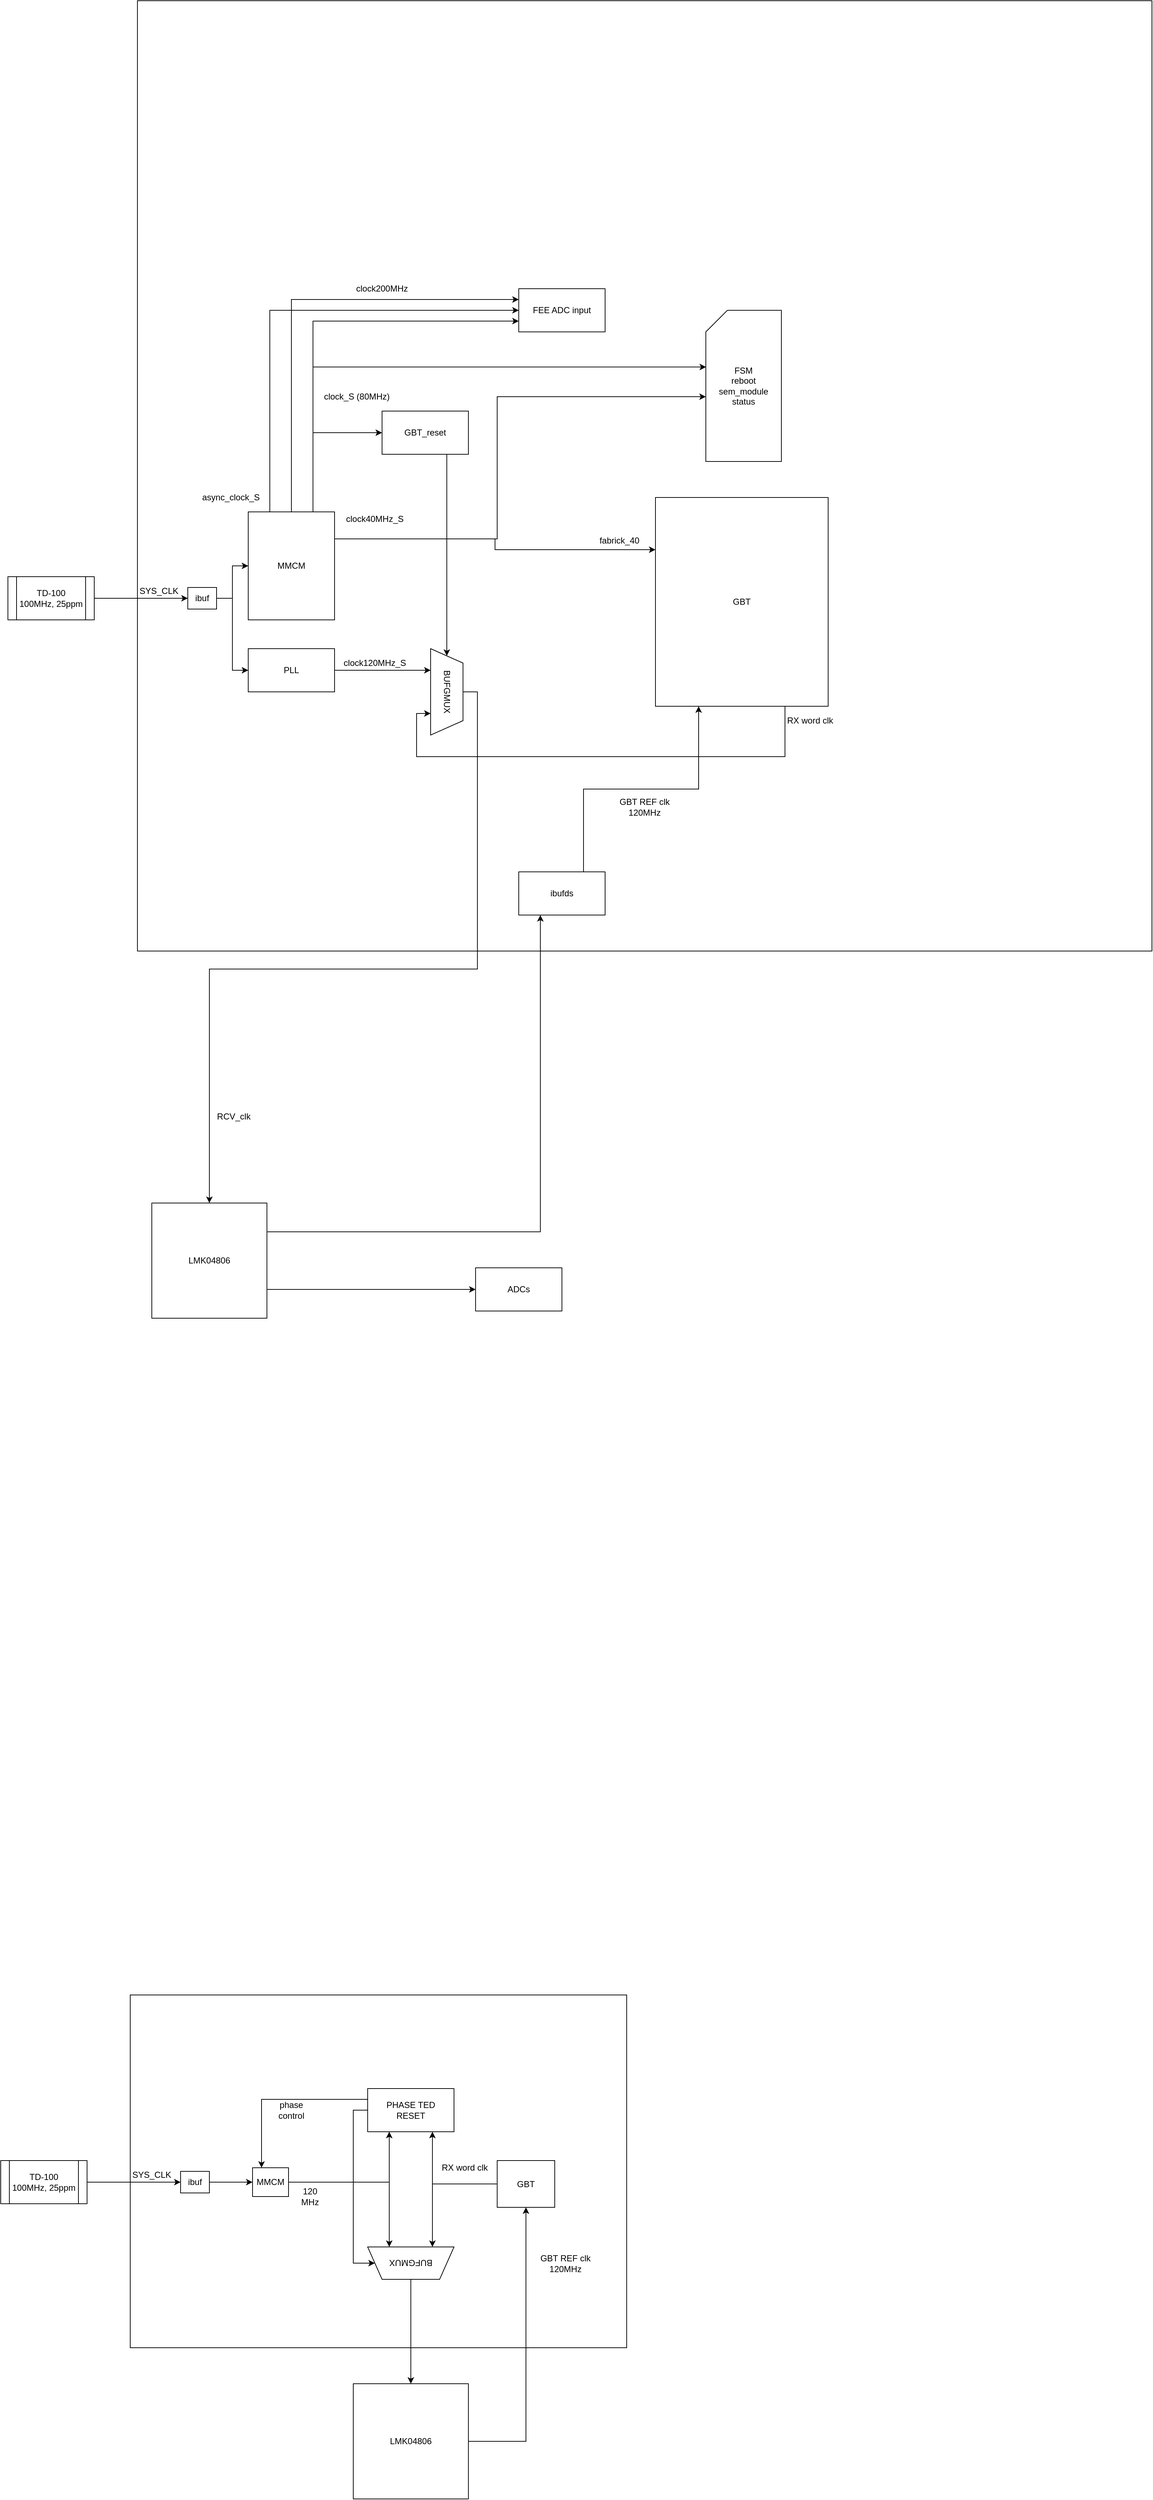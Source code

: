 <mxfile version="13.9.9" type="device"><diagram id="QLEc9ibFiH0E0qyrz_hu" name="Страница 1"><mxGraphModel dx="1341" dy="2031" grid="1" gridSize="10" guides="1" tooltips="1" connect="1" arrows="1" fold="1" page="1" pageScale="1" pageWidth="827" pageHeight="1169" math="0" shadow="0"><root><mxCell id="0"/><mxCell id="1" parent="0"/><mxCell id="8jIsOLEOxcmW34nxvotE-2" value="" style="rounded=0;whiteSpace=wrap;html=1;" vertex="1" parent="1"><mxGeometry x="200" y="-760" width="1410" height="1320" as="geometry"/></mxCell><mxCell id="8jIsOLEOxcmW34nxvotE-4" style="edgeStyle=orthogonalEdgeStyle;rounded=0;orthogonalLoop=1;jettySize=auto;html=1;exitX=1;exitY=0.5;exitDx=0;exitDy=0;entryX=0;entryY=0.5;entryDx=0;entryDy=0;" edge="1" parent="1" source="8jIsOLEOxcmW34nxvotE-1" target="8jIsOLEOxcmW34nxvotE-6"><mxGeometry relative="1" as="geometry"><mxPoint x="190" y="70" as="targetPoint"/></mxGeometry></mxCell><mxCell id="8jIsOLEOxcmW34nxvotE-1" value="TD-100&lt;br&gt;100MHz, 25ppm" style="shape=process;whiteSpace=wrap;html=1;backgroundOutline=1;" vertex="1" parent="1"><mxGeometry x="20" y="40" width="120" height="60" as="geometry"/></mxCell><mxCell id="8jIsOLEOxcmW34nxvotE-9" style="edgeStyle=orthogonalEdgeStyle;rounded=0;orthogonalLoop=1;jettySize=auto;html=1;exitX=1;exitY=0.5;exitDx=0;exitDy=0;entryX=0;entryY=0.5;entryDx=0;entryDy=0;" edge="1" parent="1" source="8jIsOLEOxcmW34nxvotE-6" target="8jIsOLEOxcmW34nxvotE-8"><mxGeometry relative="1" as="geometry"/></mxCell><mxCell id="8jIsOLEOxcmW34nxvotE-11" style="edgeStyle=orthogonalEdgeStyle;rounded=0;orthogonalLoop=1;jettySize=auto;html=1;exitX=1;exitY=0.5;exitDx=0;exitDy=0;entryX=0;entryY=0.5;entryDx=0;entryDy=0;" edge="1" parent="1" source="8jIsOLEOxcmW34nxvotE-6" target="8jIsOLEOxcmW34nxvotE-10"><mxGeometry relative="1" as="geometry"/></mxCell><mxCell id="8jIsOLEOxcmW34nxvotE-6" value="ibuf" style="rounded=0;whiteSpace=wrap;html=1;" vertex="1" parent="1"><mxGeometry x="270" y="55" width="40" height="30" as="geometry"/></mxCell><mxCell id="8jIsOLEOxcmW34nxvotE-7" value="SYS_CLK" style="text;html=1;strokeColor=none;fillColor=none;align=center;verticalAlign=middle;whiteSpace=wrap;rounded=0;" vertex="1" parent="1"><mxGeometry x="210" y="50" width="40" height="20" as="geometry"/></mxCell><mxCell id="8jIsOLEOxcmW34nxvotE-17" style="edgeStyle=orthogonalEdgeStyle;rounded=0;orthogonalLoop=1;jettySize=auto;html=1;exitX=1;exitY=0.25;exitDx=0;exitDy=0;entryX=0;entryY=0.25;entryDx=0;entryDy=0;" edge="1" parent="1" source="8jIsOLEOxcmW34nxvotE-8" target="8jIsOLEOxcmW34nxvotE-16"><mxGeometry relative="1" as="geometry"/></mxCell><mxCell id="8jIsOLEOxcmW34nxvotE-24" style="edgeStyle=orthogonalEdgeStyle;rounded=0;orthogonalLoop=1;jettySize=auto;html=1;exitX=1;exitY=0.25;exitDx=0;exitDy=0;entryX=0;entryY=0;entryDx=0;entryDy=120;entryPerimeter=0;" edge="1" parent="1" source="8jIsOLEOxcmW34nxvotE-8" target="8jIsOLEOxcmW34nxvotE-19"><mxGeometry relative="1" as="geometry"><Array as="points"><mxPoint x="700" y="-13"/><mxPoint x="700" y="-210"/></Array></mxGeometry></mxCell><mxCell id="8jIsOLEOxcmW34nxvotE-25" style="edgeStyle=orthogonalEdgeStyle;rounded=0;orthogonalLoop=1;jettySize=auto;html=1;exitX=0.75;exitY=0;exitDx=0;exitDy=0;entryX=0.003;entryY=0.375;entryDx=0;entryDy=0;entryPerimeter=0;" edge="1" parent="1" source="8jIsOLEOxcmW34nxvotE-8" target="8jIsOLEOxcmW34nxvotE-19"><mxGeometry relative="1" as="geometry"/></mxCell><mxCell id="8jIsOLEOxcmW34nxvotE-27" style="edgeStyle=orthogonalEdgeStyle;rounded=0;orthogonalLoop=1;jettySize=auto;html=1;exitX=0.75;exitY=0;exitDx=0;exitDy=0;entryX=0;entryY=0.5;entryDx=0;entryDy=0;" edge="1" parent="1" source="8jIsOLEOxcmW34nxvotE-8" target="8jIsOLEOxcmW34nxvotE-26"><mxGeometry relative="1" as="geometry"/></mxCell><mxCell id="8jIsOLEOxcmW34nxvotE-31" style="edgeStyle=orthogonalEdgeStyle;rounded=0;orthogonalLoop=1;jettySize=auto;html=1;exitX=0.75;exitY=0;exitDx=0;exitDy=0;entryX=0;entryY=0.75;entryDx=0;entryDy=0;" edge="1" parent="1" source="8jIsOLEOxcmW34nxvotE-8" target="8jIsOLEOxcmW34nxvotE-30"><mxGeometry relative="1" as="geometry"/></mxCell><mxCell id="8jIsOLEOxcmW34nxvotE-32" style="edgeStyle=orthogonalEdgeStyle;rounded=0;orthogonalLoop=1;jettySize=auto;html=1;exitX=0.5;exitY=0;exitDx=0;exitDy=0;entryX=0;entryY=0.25;entryDx=0;entryDy=0;" edge="1" parent="1" source="8jIsOLEOxcmW34nxvotE-8" target="8jIsOLEOxcmW34nxvotE-30"><mxGeometry relative="1" as="geometry"/></mxCell><mxCell id="8jIsOLEOxcmW34nxvotE-34" style="edgeStyle=orthogonalEdgeStyle;rounded=0;orthogonalLoop=1;jettySize=auto;html=1;exitX=0.25;exitY=0;exitDx=0;exitDy=0;entryX=0;entryY=0.5;entryDx=0;entryDy=0;" edge="1" parent="1" source="8jIsOLEOxcmW34nxvotE-8" target="8jIsOLEOxcmW34nxvotE-30"><mxGeometry relative="1" as="geometry"/></mxCell><mxCell id="8jIsOLEOxcmW34nxvotE-8" value="MMCM" style="rounded=0;whiteSpace=wrap;html=1;" vertex="1" parent="1"><mxGeometry x="354" y="-50" width="120" height="150" as="geometry"/></mxCell><mxCell id="8jIsOLEOxcmW34nxvotE-13" style="edgeStyle=orthogonalEdgeStyle;rounded=0;orthogonalLoop=1;jettySize=auto;html=1;exitX=1;exitY=0.5;exitDx=0;exitDy=0;entryX=0.25;entryY=1;entryDx=0;entryDy=0;" edge="1" parent="1" source="8jIsOLEOxcmW34nxvotE-10" target="8jIsOLEOxcmW34nxvotE-12"><mxGeometry relative="1" as="geometry"/></mxCell><mxCell id="8jIsOLEOxcmW34nxvotE-10" value="PLL" style="rounded=0;whiteSpace=wrap;html=1;" vertex="1" parent="1"><mxGeometry x="354" y="140" width="120" height="60" as="geometry"/></mxCell><mxCell id="8jIsOLEOxcmW34nxvotE-37" style="edgeStyle=orthogonalEdgeStyle;rounded=0;orthogonalLoop=1;jettySize=auto;html=1;exitX=0.5;exitY=0;exitDx=0;exitDy=0;entryX=0.5;entryY=0;entryDx=0;entryDy=0;" edge="1" parent="1" source="8jIsOLEOxcmW34nxvotE-12" target="8jIsOLEOxcmW34nxvotE-36"><mxGeometry relative="1" as="geometry"/></mxCell><mxCell id="8jIsOLEOxcmW34nxvotE-12" value="BUFGMUX" style="shape=trapezoid;perimeter=trapezoidPerimeter;whiteSpace=wrap;html=1;fixedSize=1;rotation=90;" vertex="1" parent="1"><mxGeometry x="570" y="177.5" width="120" height="45" as="geometry"/></mxCell><mxCell id="8jIsOLEOxcmW34nxvotE-14" value="clock120MHz_S" style="text;html=1;strokeColor=none;fillColor=none;align=center;verticalAlign=middle;whiteSpace=wrap;rounded=0;" vertex="1" parent="1"><mxGeometry x="510" y="150" width="40" height="20" as="geometry"/></mxCell><mxCell id="8jIsOLEOxcmW34nxvotE-48" style="edgeStyle=orthogonalEdgeStyle;rounded=0;orthogonalLoop=1;jettySize=auto;html=1;exitX=0.75;exitY=1;exitDx=0;exitDy=0;entryX=0.75;entryY=1;entryDx=0;entryDy=0;" edge="1" parent="1" source="8jIsOLEOxcmW34nxvotE-16" target="8jIsOLEOxcmW34nxvotE-12"><mxGeometry relative="1" as="geometry"><Array as="points"><mxPoint x="1100" y="290"/><mxPoint x="588" y="290"/><mxPoint x="588" y="230"/></Array></mxGeometry></mxCell><mxCell id="8jIsOLEOxcmW34nxvotE-16" value="GBT" style="rounded=0;whiteSpace=wrap;html=1;" vertex="1" parent="1"><mxGeometry x="920" y="-70" width="240" height="290" as="geometry"/></mxCell><mxCell id="8jIsOLEOxcmW34nxvotE-18" value="fabrick_40" style="text;html=1;strokeColor=none;fillColor=none;align=center;verticalAlign=middle;whiteSpace=wrap;rounded=0;" vertex="1" parent="1"><mxGeometry x="850" y="-20" width="40" height="20" as="geometry"/></mxCell><mxCell id="8jIsOLEOxcmW34nxvotE-19" value="FSM&lt;br&gt;reboot&lt;br&gt;sem_module&lt;br&gt;status" style="shape=card;whiteSpace=wrap;html=1;" vertex="1" parent="1"><mxGeometry x="990" y="-330" width="105" height="210" as="geometry"/></mxCell><mxCell id="8jIsOLEOxcmW34nxvotE-21" value="clock40MHz_S" style="text;html=1;strokeColor=none;fillColor=none;align=center;verticalAlign=middle;whiteSpace=wrap;rounded=0;" vertex="1" parent="1"><mxGeometry x="490" y="-50" width="80" height="20" as="geometry"/></mxCell><mxCell id="8jIsOLEOxcmW34nxvotE-29" style="edgeStyle=orthogonalEdgeStyle;rounded=0;orthogonalLoop=1;jettySize=auto;html=1;exitX=0.75;exitY=1;exitDx=0;exitDy=0;entryX=0;entryY=0.5;entryDx=0;entryDy=0;" edge="1" parent="1" source="8jIsOLEOxcmW34nxvotE-26" target="8jIsOLEOxcmW34nxvotE-12"><mxGeometry relative="1" as="geometry"/></mxCell><mxCell id="8jIsOLEOxcmW34nxvotE-26" value="GBT_reset" style="rounded=0;whiteSpace=wrap;html=1;" vertex="1" parent="1"><mxGeometry x="540" y="-190" width="120" height="60" as="geometry"/></mxCell><mxCell id="8jIsOLEOxcmW34nxvotE-28" value="clock_S (80MHz)" style="text;html=1;strokeColor=none;fillColor=none;align=center;verticalAlign=middle;whiteSpace=wrap;rounded=0;" vertex="1" parent="1"><mxGeometry x="450" y="-220" width="110" height="20" as="geometry"/></mxCell><mxCell id="8jIsOLEOxcmW34nxvotE-30" value="FEE ADC input" style="rounded=0;whiteSpace=wrap;html=1;" vertex="1" parent="1"><mxGeometry x="730" y="-360" width="120" height="60" as="geometry"/></mxCell><mxCell id="8jIsOLEOxcmW34nxvotE-33" value="clock200MHz" style="text;html=1;strokeColor=none;fillColor=none;align=center;verticalAlign=middle;whiteSpace=wrap;rounded=0;" vertex="1" parent="1"><mxGeometry x="520" y="-370" width="40" height="20" as="geometry"/></mxCell><mxCell id="8jIsOLEOxcmW34nxvotE-35" value="async_clock_S" style="text;html=1;strokeColor=none;fillColor=none;align=center;verticalAlign=middle;whiteSpace=wrap;rounded=0;" vertex="1" parent="1"><mxGeometry x="310" y="-80" width="40" height="20" as="geometry"/></mxCell><mxCell id="8jIsOLEOxcmW34nxvotE-42" style="edgeStyle=orthogonalEdgeStyle;rounded=0;orthogonalLoop=1;jettySize=auto;html=1;exitX=1;exitY=0.75;exitDx=0;exitDy=0;entryX=0;entryY=0.5;entryDx=0;entryDy=0;" edge="1" parent="1" source="8jIsOLEOxcmW34nxvotE-36" target="8jIsOLEOxcmW34nxvotE-41"><mxGeometry relative="1" as="geometry"/></mxCell><mxCell id="8jIsOLEOxcmW34nxvotE-45" style="edgeStyle=orthogonalEdgeStyle;rounded=0;orthogonalLoop=1;jettySize=auto;html=1;exitX=1;exitY=0.25;exitDx=0;exitDy=0;entryX=0.25;entryY=1;entryDx=0;entryDy=0;" edge="1" parent="1" source="8jIsOLEOxcmW34nxvotE-36" target="8jIsOLEOxcmW34nxvotE-44"><mxGeometry relative="1" as="geometry"/></mxCell><mxCell id="8jIsOLEOxcmW34nxvotE-36" value="LMK04806" style="whiteSpace=wrap;html=1;aspect=fixed;" vertex="1" parent="1"><mxGeometry x="220" y="910" width="160" height="160" as="geometry"/></mxCell><mxCell id="8jIsOLEOxcmW34nxvotE-38" value="RCV_clk" style="text;html=1;strokeColor=none;fillColor=none;align=center;verticalAlign=middle;whiteSpace=wrap;rounded=0;" vertex="1" parent="1"><mxGeometry x="314" y="780" width="40" height="20" as="geometry"/></mxCell><mxCell id="8jIsOLEOxcmW34nxvotE-41" value="ADCs" style="rounded=0;whiteSpace=wrap;html=1;" vertex="1" parent="1"><mxGeometry x="670" y="1000" width="120" height="60" as="geometry"/></mxCell><mxCell id="8jIsOLEOxcmW34nxvotE-46" style="edgeStyle=orthogonalEdgeStyle;rounded=0;orthogonalLoop=1;jettySize=auto;html=1;exitX=0.75;exitY=0;exitDx=0;exitDy=0;entryX=0.25;entryY=1;entryDx=0;entryDy=0;" edge="1" parent="1" source="8jIsOLEOxcmW34nxvotE-44" target="8jIsOLEOxcmW34nxvotE-16"><mxGeometry relative="1" as="geometry"/></mxCell><mxCell id="8jIsOLEOxcmW34nxvotE-44" value="ibufds" style="rounded=0;whiteSpace=wrap;html=1;" vertex="1" parent="1"><mxGeometry x="730" y="450" width="120" height="60" as="geometry"/></mxCell><mxCell id="8jIsOLEOxcmW34nxvotE-47" value="GBT REF clk 120MHz" style="text;html=1;strokeColor=none;fillColor=none;align=center;verticalAlign=middle;whiteSpace=wrap;rounded=0;" vertex="1" parent="1"><mxGeometry x="850" y="350" width="110" height="20" as="geometry"/></mxCell><mxCell id="8jIsOLEOxcmW34nxvotE-49" value="RX word clk" style="text;html=1;strokeColor=none;fillColor=none;align=center;verticalAlign=middle;whiteSpace=wrap;rounded=0;" vertex="1" parent="1"><mxGeometry x="1100" y="230" width="70" height="20" as="geometry"/></mxCell><mxCell id="8jIsOLEOxcmW34nxvotE-50" value="" style="rounded=0;whiteSpace=wrap;html=1;" vertex="1" parent="1"><mxGeometry x="190" y="2010" width="690" height="490" as="geometry"/></mxCell><mxCell id="8jIsOLEOxcmW34nxvotE-51" style="edgeStyle=orthogonalEdgeStyle;rounded=0;orthogonalLoop=1;jettySize=auto;html=1;exitX=1;exitY=0.5;exitDx=0;exitDy=0;entryX=0;entryY=0.5;entryDx=0;entryDy=0;" edge="1" parent="1" source="8jIsOLEOxcmW34nxvotE-52" target="8jIsOLEOxcmW34nxvotE-55"><mxGeometry relative="1" as="geometry"><mxPoint x="180" y="2270" as="targetPoint"/></mxGeometry></mxCell><mxCell id="8jIsOLEOxcmW34nxvotE-52" value="TD-100&lt;br&gt;100MHz, 25ppm" style="shape=process;whiteSpace=wrap;html=1;backgroundOutline=1;" vertex="1" parent="1"><mxGeometry x="10" y="2240" width="120" height="60" as="geometry"/></mxCell><mxCell id="8jIsOLEOxcmW34nxvotE-53" style="edgeStyle=orthogonalEdgeStyle;rounded=0;orthogonalLoop=1;jettySize=auto;html=1;exitX=1;exitY=0.5;exitDx=0;exitDy=0;entryX=0;entryY=0.5;entryDx=0;entryDy=0;" edge="1" parent="1" source="8jIsOLEOxcmW34nxvotE-55" target="8jIsOLEOxcmW34nxvotE-64"><mxGeometry relative="1" as="geometry"/></mxCell><mxCell id="8jIsOLEOxcmW34nxvotE-55" value="ibuf" style="rounded=0;whiteSpace=wrap;html=1;" vertex="1" parent="1"><mxGeometry x="260" y="2255" width="40" height="30" as="geometry"/></mxCell><mxCell id="8jIsOLEOxcmW34nxvotE-56" value="SYS_CLK" style="text;html=1;strokeColor=none;fillColor=none;align=center;verticalAlign=middle;whiteSpace=wrap;rounded=0;" vertex="1" parent="1"><mxGeometry x="200" y="2250" width="40" height="20" as="geometry"/></mxCell><mxCell id="8jIsOLEOxcmW34nxvotE-94" style="edgeStyle=orthogonalEdgeStyle;rounded=0;orthogonalLoop=1;jettySize=auto;html=1;exitX=1;exitY=0.5;exitDx=0;exitDy=0;entryX=0.75;entryY=1;entryDx=0;entryDy=0;" edge="1" parent="1" source="8jIsOLEOxcmW34nxvotE-64" target="8jIsOLEOxcmW34nxvotE-68"><mxGeometry relative="1" as="geometry"/></mxCell><mxCell id="8jIsOLEOxcmW34nxvotE-97" style="edgeStyle=orthogonalEdgeStyle;rounded=0;orthogonalLoop=1;jettySize=auto;html=1;exitX=1;exitY=0.5;exitDx=0;exitDy=0;entryX=0.25;entryY=1;entryDx=0;entryDy=0;" edge="1" parent="1" source="8jIsOLEOxcmW34nxvotE-64" target="8jIsOLEOxcmW34nxvotE-96"><mxGeometry relative="1" as="geometry"/></mxCell><mxCell id="8jIsOLEOxcmW34nxvotE-64" value="MMCM" style="rounded=0;whiteSpace=wrap;html=1;" vertex="1" parent="1"><mxGeometry x="360" y="2250" width="50" height="40" as="geometry"/></mxCell><mxCell id="8jIsOLEOxcmW34nxvotE-67" style="edgeStyle=orthogonalEdgeStyle;rounded=0;orthogonalLoop=1;jettySize=auto;html=1;exitX=0.5;exitY=0;exitDx=0;exitDy=0;entryX=0.5;entryY=0;entryDx=0;entryDy=0;" edge="1" parent="1" source="8jIsOLEOxcmW34nxvotE-68" target="8jIsOLEOxcmW34nxvotE-83"><mxGeometry relative="1" as="geometry"/></mxCell><mxCell id="8jIsOLEOxcmW34nxvotE-68" value="BUFGMUX" style="shape=trapezoid;perimeter=trapezoidPerimeter;whiteSpace=wrap;html=1;fixedSize=1;rotation=-180;" vertex="1" parent="1"><mxGeometry x="520" y="2360" width="120" height="45" as="geometry"/></mxCell><mxCell id="8jIsOLEOxcmW34nxvotE-95" style="edgeStyle=orthogonalEdgeStyle;rounded=0;orthogonalLoop=1;jettySize=auto;html=1;exitX=0;exitY=0.5;exitDx=0;exitDy=0;entryX=0.25;entryY=1;entryDx=0;entryDy=0;" edge="1" parent="1" source="8jIsOLEOxcmW34nxvotE-71" target="8jIsOLEOxcmW34nxvotE-68"><mxGeometry relative="1" as="geometry"/></mxCell><mxCell id="8jIsOLEOxcmW34nxvotE-98" style="edgeStyle=orthogonalEdgeStyle;rounded=0;orthogonalLoop=1;jettySize=auto;html=1;exitX=0;exitY=0.5;exitDx=0;exitDy=0;entryX=0.75;entryY=1;entryDx=0;entryDy=0;" edge="1" parent="1" source="8jIsOLEOxcmW34nxvotE-71" target="8jIsOLEOxcmW34nxvotE-96"><mxGeometry relative="1" as="geometry"/></mxCell><mxCell id="8jIsOLEOxcmW34nxvotE-71" value="GBT" style="rounded=0;whiteSpace=wrap;html=1;" vertex="1" parent="1"><mxGeometry x="700" y="2240" width="80" height="65" as="geometry"/></mxCell><mxCell id="8jIsOLEOxcmW34nxvotE-91" style="edgeStyle=orthogonalEdgeStyle;rounded=0;orthogonalLoop=1;jettySize=auto;html=1;exitX=1;exitY=0.5;exitDx=0;exitDy=0;" edge="1" parent="1" source="8jIsOLEOxcmW34nxvotE-83" target="8jIsOLEOxcmW34nxvotE-71"><mxGeometry relative="1" as="geometry"/></mxCell><mxCell id="8jIsOLEOxcmW34nxvotE-83" value="LMK04806" style="whiteSpace=wrap;html=1;aspect=fixed;" vertex="1" parent="1"><mxGeometry x="500" y="2550" width="160" height="160" as="geometry"/></mxCell><mxCell id="8jIsOLEOxcmW34nxvotE-88" value="GBT REF clk 120MHz" style="text;html=1;strokeColor=none;fillColor=none;align=center;verticalAlign=middle;whiteSpace=wrap;rounded=0;" vertex="1" parent="1"><mxGeometry x="740" y="2372.5" width="110" height="20" as="geometry"/></mxCell><mxCell id="8jIsOLEOxcmW34nxvotE-89" value="RX word clk" style="text;html=1;strokeColor=none;fillColor=none;align=center;verticalAlign=middle;whiteSpace=wrap;rounded=0;" vertex="1" parent="1"><mxGeometry x="620" y="2240" width="70" height="20" as="geometry"/></mxCell><mxCell id="8jIsOLEOxcmW34nxvotE-99" style="edgeStyle=orthogonalEdgeStyle;rounded=0;orthogonalLoop=1;jettySize=auto;html=1;exitX=0;exitY=0.5;exitDx=0;exitDy=0;entryX=1;entryY=0.5;entryDx=0;entryDy=0;" edge="1" parent="1" source="8jIsOLEOxcmW34nxvotE-96" target="8jIsOLEOxcmW34nxvotE-68"><mxGeometry relative="1" as="geometry"><Array as="points"><mxPoint x="500" y="2170"/><mxPoint x="500" y="2383"/></Array></mxGeometry></mxCell><mxCell id="8jIsOLEOxcmW34nxvotE-100" style="edgeStyle=orthogonalEdgeStyle;rounded=0;orthogonalLoop=1;jettySize=auto;html=1;exitX=0;exitY=0.25;exitDx=0;exitDy=0;entryX=0.25;entryY=0;entryDx=0;entryDy=0;" edge="1" parent="1" source="8jIsOLEOxcmW34nxvotE-96" target="8jIsOLEOxcmW34nxvotE-64"><mxGeometry relative="1" as="geometry"/></mxCell><mxCell id="8jIsOLEOxcmW34nxvotE-96" value="PHASE TED&lt;br&gt;RESET" style="rounded=0;whiteSpace=wrap;html=1;" vertex="1" parent="1"><mxGeometry x="520" y="2140" width="120" height="60" as="geometry"/></mxCell><mxCell id="8jIsOLEOxcmW34nxvotE-101" value="phase control" style="text;html=1;strokeColor=none;fillColor=none;align=center;verticalAlign=middle;whiteSpace=wrap;rounded=0;" vertex="1" parent="1"><mxGeometry x="394" y="2160" width="40" height="20" as="geometry"/></mxCell><mxCell id="8jIsOLEOxcmW34nxvotE-102" value="120 MHz" style="text;html=1;strokeColor=none;fillColor=none;align=center;verticalAlign=middle;whiteSpace=wrap;rounded=0;" vertex="1" parent="1"><mxGeometry x="420" y="2280" width="40" height="20" as="geometry"/></mxCell></root></mxGraphModel></diagram></mxfile>